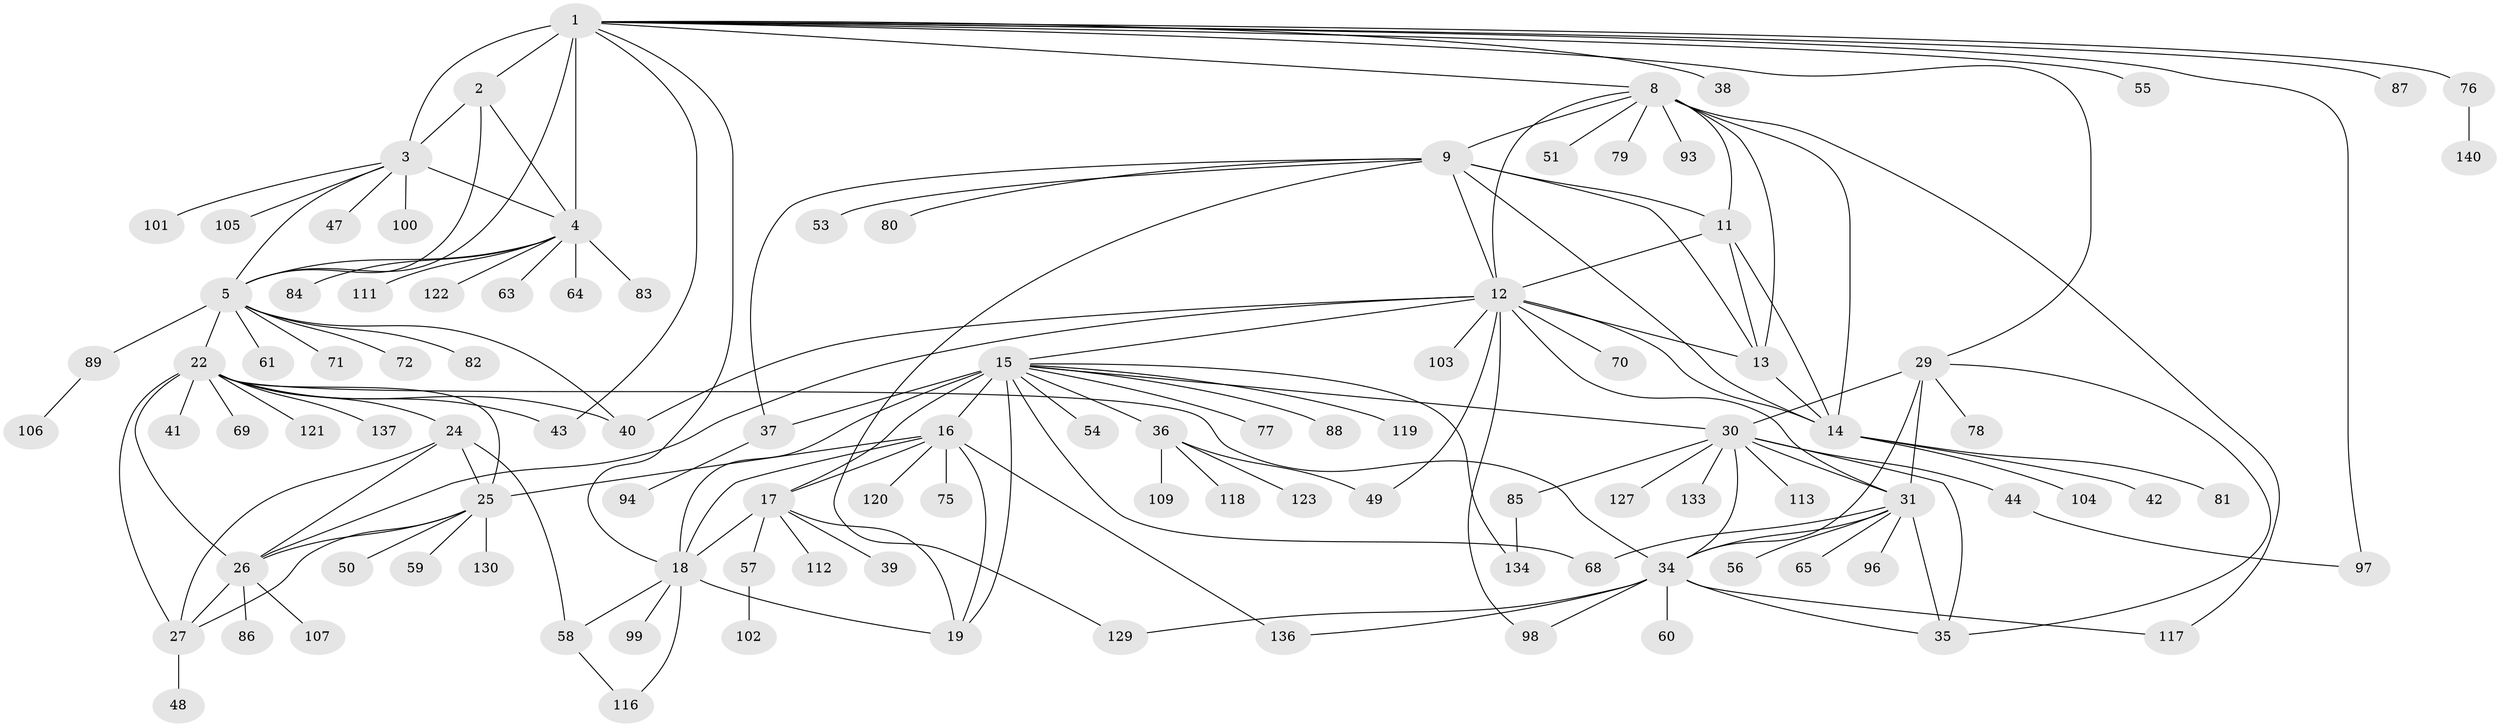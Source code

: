 // Generated by graph-tools (version 1.1) at 2025/24/03/03/25 07:24:11]
// undirected, 106 vertices, 159 edges
graph export_dot {
graph [start="1"]
  node [color=gray90,style=filled];
  1 [super="+6"];
  2 [super="+7"];
  3 [super="+91"];
  4 [super="+45"];
  5 [super="+108"];
  8 [super="+10"];
  9 [super="+124"];
  11 [super="+131"];
  12 [super="+90"];
  13;
  14 [super="+74"];
  15 [super="+21"];
  16 [super="+52"];
  17 [super="+20"];
  18;
  19 [super="+67"];
  22 [super="+23"];
  24;
  25 [super="+66"];
  26 [super="+28"];
  27 [super="+110"];
  29;
  30 [super="+33"];
  31 [super="+32"];
  34 [super="+46"];
  35 [super="+132"];
  36 [super="+125"];
  37 [super="+114"];
  38;
  39;
  40 [super="+62"];
  41;
  42 [super="+73"];
  43;
  44;
  47;
  48;
  49;
  50 [super="+115"];
  51;
  53;
  54;
  55;
  56;
  57 [super="+92"];
  58;
  59;
  60 [super="+128"];
  61;
  63;
  64;
  65;
  68;
  69 [super="+135"];
  70;
  71;
  72;
  75;
  76;
  77;
  78;
  79;
  80;
  81;
  82;
  83 [super="+139"];
  84;
  85;
  86;
  87 [super="+95"];
  88;
  89 [super="+126"];
  93;
  94;
  96;
  97;
  98;
  99;
  100;
  101;
  102;
  103;
  104;
  105;
  106;
  107;
  109;
  111;
  112;
  113;
  116;
  117;
  118;
  119;
  120;
  121;
  122;
  123 [super="+138"];
  127;
  129;
  130;
  133;
  134;
  136;
  137;
  140;
  1 -- 2 [weight=4];
  1 -- 3 [weight=2];
  1 -- 4 [weight=2];
  1 -- 5 [weight=2];
  1 -- 18;
  1 -- 55;
  1 -- 97;
  1 -- 38;
  1 -- 8;
  1 -- 43;
  1 -- 76;
  1 -- 87;
  1 -- 29;
  2 -- 3 [weight=2];
  2 -- 4 [weight=2];
  2 -- 5 [weight=2];
  3 -- 4;
  3 -- 5;
  3 -- 47;
  3 -- 100;
  3 -- 101;
  3 -- 105;
  4 -- 5;
  4 -- 63;
  4 -- 64;
  4 -- 83;
  4 -- 84;
  4 -- 111;
  4 -- 122;
  5 -- 40;
  5 -- 61;
  5 -- 71;
  5 -- 72;
  5 -- 82;
  5 -- 89;
  5 -- 22;
  8 -- 9 [weight=2];
  8 -- 11 [weight=2];
  8 -- 12 [weight=2];
  8 -- 13 [weight=2];
  8 -- 14 [weight=2];
  8 -- 51;
  8 -- 79;
  8 -- 117;
  8 -- 93;
  9 -- 11;
  9 -- 12;
  9 -- 13;
  9 -- 14;
  9 -- 37;
  9 -- 53;
  9 -- 80;
  9 -- 129;
  11 -- 12;
  11 -- 13;
  11 -- 14;
  12 -- 13;
  12 -- 14;
  12 -- 26;
  12 -- 31;
  12 -- 40;
  12 -- 49;
  12 -- 70;
  12 -- 98;
  12 -- 103;
  12 -- 15;
  13 -- 14;
  14 -- 42;
  14 -- 81;
  14 -- 104;
  15 -- 16 [weight=2];
  15 -- 17 [weight=4];
  15 -- 18 [weight=2];
  15 -- 19 [weight=2];
  15 -- 36;
  15 -- 54;
  15 -- 119;
  15 -- 134;
  15 -- 68;
  15 -- 37;
  15 -- 77;
  15 -- 88;
  15 -- 30;
  16 -- 17 [weight=2];
  16 -- 18;
  16 -- 19;
  16 -- 25;
  16 -- 75;
  16 -- 120;
  16 -- 136;
  17 -- 18 [weight=2];
  17 -- 19 [weight=2];
  17 -- 57;
  17 -- 112;
  17 -- 39;
  18 -- 19;
  18 -- 58;
  18 -- 99;
  18 -- 116;
  22 -- 24 [weight=2];
  22 -- 25 [weight=2];
  22 -- 26 [weight=4];
  22 -- 27 [weight=2];
  22 -- 34;
  22 -- 69;
  22 -- 40;
  22 -- 41;
  22 -- 137;
  22 -- 43;
  22 -- 121;
  24 -- 25;
  24 -- 26 [weight=2];
  24 -- 27;
  24 -- 58;
  25 -- 26 [weight=2];
  25 -- 27;
  25 -- 50;
  25 -- 59;
  25 -- 130;
  26 -- 27 [weight=2];
  26 -- 107;
  26 -- 86;
  27 -- 48;
  29 -- 30 [weight=2];
  29 -- 31 [weight=2];
  29 -- 34;
  29 -- 35;
  29 -- 78;
  30 -- 31 [weight=4];
  30 -- 34 [weight=2];
  30 -- 35 [weight=2];
  30 -- 85;
  30 -- 133;
  30 -- 44;
  30 -- 113;
  30 -- 127;
  31 -- 34 [weight=2];
  31 -- 35 [weight=2];
  31 -- 96;
  31 -- 65;
  31 -- 68;
  31 -- 56;
  34 -- 35;
  34 -- 60;
  34 -- 98;
  34 -- 117;
  34 -- 129;
  34 -- 136;
  36 -- 49;
  36 -- 109;
  36 -- 118;
  36 -- 123;
  37 -- 94;
  44 -- 97;
  57 -- 102;
  58 -- 116;
  76 -- 140;
  85 -- 134;
  89 -- 106;
}

